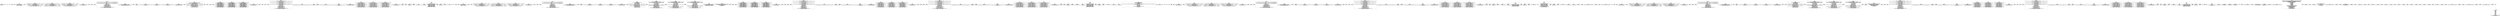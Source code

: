 digraph graphname {
n49779 [shape=box,label="(49779)\nimage.dirty = true\nimage.version ++"];
n49778 [shape=box,label="(49778)"];
n49777 [shape=box,label="(49777)"];
n49776 [shape=box,label="(49776)"];
n49775 [shape=box,label="(49775)\nLoops: 7"];
n49774 [shape=box,label="(49774)\nLoops: 7"];
n49773 [shape=box,label="(49773)\nLoops: 8, 7\nsourcePosition = sourcePosition + 4\ndestPosition = destPosition + 4\nalphaPosition = alphaPosition + 4"];
n49772 [shape=box,label="(49772)\nLoops: 8, 7"];
n49771 [shape=box,label="(49771)\nLoops: 8, 7\ncast destData[destPosition] = cast cast cast cast cast cast cast sourcePixel >>> 8 & cast 255\nvar tmp = destPosition + 1\ncast destData[tmp] = cast cast cast cast cast cast cast sourcePixel >>> 16 & cast 255\nvar tmp = destPosition + 2\ncast destData[tmp] = cast cast cast cast cast cast cast sourcePixel >>> 24 & cast 255\nvar tmp = destPosition + 3\ncast destData[tmp] = cast cast cast cast cast sourcePixel & cast 255"];
n49770 [shape=box,label="(49770)\nLoops: 8, 7\ncast destData[destPosition] = cast cast cast cast cast sourcePixel & cast 255\nvar tmp = destPosition + 1\ncast destData[tmp] = cast cast cast cast cast cast cast sourcePixel >>> 24 & cast 255\nvar tmp = destPosition + 2\ncast destData[tmp] = cast cast cast cast cast cast cast sourcePixel >>> 16 & cast 255\nvar tmp = destPosition + 3\ncast destData[tmp] = cast cast cast cast cast cast cast sourcePixel >>> 8 & cast 255"];
n49769 [shape=box,label="(49769)\nLoops: 8, 7\ncast destData[destPosition] = cast cast cast cast cast cast cast sourcePixel >>> 24 & cast 255\nvar tmp = destPosition + 1\ncast destData[tmp] = cast cast cast cast cast cast cast sourcePixel >>> 16 & cast 255\nvar tmp = destPosition + 2\ncast destData[tmp] = cast cast cast cast cast cast cast sourcePixel >>> 8 & cast 255\nvar tmp = destPosition + 3\ncast destData[tmp] = cast cast cast cast cast sourcePixel & cast 255"];
n49768 [shape=box,label="(49768)\nLoops: 8, 7\nvar destFormat = @:exhaustive destFormat\n@:cond-branch destFormat"];
n49767 [shape=box,label="(49767)\nLoops: 8, 7"];
n49766 [shape=box,label="(49766)\nLoops: 8, 7"];
n49765 [shape=box,label="(49765)\nLoops: 8, 7"];
n49764 [shape=box,label="(49764)\nLoops: 8, 7\nvar r = (cast cast cast cast cast cast cast cast sourcePixel >>> 24 & cast 255) * lime.math._RGBA.RGBA_Impl_.a16\nvar r = r >> 16\nvar g = (cast cast cast cast cast cast cast cast sourcePixel >>> 16 & cast 255) * lime.math._RGBA.RGBA_Impl_.a16\nvar g = g >> 16\nvar b = (cast cast cast cast cast cast cast cast sourcePixel >>> 8 & cast 255) * lime.math._RGBA.RGBA_Impl_.a16\nvar b = b >> 16\nvar sourcePixel = r & 255\nvar sourcePixel = sourcePixel << 24\nvar sourcePixel = g & 255\nvar sourcePixel = sourcePixel << 16\nvar sourcePixel = sourcePixel | sourcePixel\nvar sourcePixel = b & 255\nvar sourcePixel = sourcePixel << 8\nvar sourcePixel = sourcePixel | sourcePixel\nvar sourcePixel = cast cast cast cast cast cast sourcePixel & cast 255 & 255\nsourcePixel = sourcePixel | sourcePixel"];
n49763 [shape=box,label="(49763)\nLoops: 8, 7\nvar this = lime.math._RGBA.RGBA_Impl_.__alpha16\nvar tmp = cast this[cast cast cast cast cast cast sourcePixel & cast 255]\nlime.math._RGBA.RGBA_Impl_.a16 = tmp"];
n49762 [shape=box,label="(49762)\nLoops: 8, 7"];
n49761 [shape=box,label="(49761)\nLoops: 8, 7\nsourcePixel = 0"];
n49760 [shape=box,label="(49760)\nLoops: 8, 7\nvar tmp = (cast cast cast cast cast cast sourcePixel & cast 255) != 255\n@:cond-branch tmp"];
n49759 [shape=box,label="(49759)\nLoops: 8, 7\nvar tmp = cast cast cast sourcePixel != 0\n@:cond-branch tmp"];
n49758 [shape=box,label="(49758)\nLoops: 8, 7\nvar tmp = (cast cast cast cast cast cast sourcePixel & cast 255) == 0\n@:cond-branch tmp"];
n49757 [shape=box,label="(49757)\nLoops: 8, 7\nvar destPremultiplied = destPremultiplied\n@:cond-branch destPremultiplied"];
n49756 [shape=box,label="(49756)\nLoops: 8, 7"];
n49755 [shape=box,label="(49755)\nLoops: 8, 7\nvar value = (cast cast cast cast alphaPixel & cast 255) / 255\nvar value = (cast cast cast cast sourcePixel & cast 255) * value\nvar value = Math.round(value)\nvar sourcePixel = cast cast cast cast cast cast cast sourcePixel >>> 24 & cast 255 & 255\nvar sourcePixel = sourcePixel << 24\nvar sourcePixel = cast cast cast cast cast cast cast sourcePixel >>> 16 & cast 255 & 255\nvar sourcePixel = sourcePixel << 16\nvar sourcePixel = sourcePixel | sourcePixel\nvar sourcePixel = cast cast cast cast cast cast cast sourcePixel >>> 8 & cast 255 & 255\nvar sourcePixel = sourcePixel << 8\nvar sourcePixel = sourcePixel | sourcePixel\nvar sourcePixel = value & 255\nsourcePixel = sourcePixel | sourcePixel"];
n49754 [shape=box,label="(49754)\nLoops: 8, 7"];
n49753 [shape=box,label="(49753)\nLoops: 8, 7"];
n49752 [shape=box,label="(49752)\nLoops: 8, 7"];
n49751 [shape=box,label="(49751)\nLoops: 8, 7"];
n49750 [shape=box,label="(49750)\nLoops: 8, 7\nvar alphaPixel = alphaPosition + 2\nvar alphaPixel = cast cast alphaData[alphaPixel] & 255\nvar alphaPixel = alphaPixel << 24\nvar alphaPixel = alphaPosition + 1\nvar alphaPixel = cast cast alphaData[alphaPixel] & 255\nvar alphaPixel = alphaPixel << 16\nvar alphaPixel = alphaPixel | alphaPixel\nvar alphaPixel = cast cast alphaData[alphaPosition] & 255\nvar alphaPixel = alphaPixel << 8\nvar alphaPixel = alphaPixel | alphaPixel\nvar alphaPixel = alphaPosition + 3\nvar alphaPixel = cast cast alphaData[alphaPixel] & 255\nalphaPixel = alphaPixel | alphaPixel"];
n49749 [shape=box,label="(49749)\nLoops: 8, 7\nvar alphaPixel = alphaPosition + 1\nvar alphaPixel = cast cast alphaData[alphaPixel] & 255\nvar alphaPixel = alphaPixel << 24\nvar alphaPixel = alphaPosition + 2\nvar alphaPixel = cast cast alphaData[alphaPixel] & 255\nvar alphaPixel = alphaPixel << 16\nvar alphaPixel = alphaPixel | alphaPixel\nvar alphaPixel = alphaPosition + 3\nvar alphaPixel = cast cast alphaData[alphaPixel] & 255\nvar alphaPixel = alphaPixel << 8\nvar alphaPixel = alphaPixel | alphaPixel\nvar alphaPixel = cast cast alphaData[alphaPosition] & 255\nalphaPixel = alphaPixel | alphaPixel"];
n49748 [shape=box,label="(49748)\nLoops: 8, 7\nvar alphaPixel = cast cast alphaData[alphaPosition] & 255\nvar alphaPixel = alphaPixel << 24\nvar alphaPixel = alphaPosition + 1\nvar alphaPixel = cast cast alphaData[alphaPixel] & 255\nvar alphaPixel = alphaPixel << 16\nvar alphaPixel = alphaPixel | alphaPixel\nvar alphaPixel = alphaPosition + 2\nvar alphaPixel = cast cast alphaData[alphaPixel] & 255\nvar alphaPixel = alphaPixel << 8\nvar alphaPixel = alphaPixel | alphaPixel\nvar alphaPixel = alphaPosition + 3\nvar alphaPixel = cast cast alphaData[alphaPixel] & 255\nalphaPixel = alphaPixel | alphaPixel"];
n49747 [shape=box,label="(49747)\nLoops: 8, 7\nvar alphaFormat = @:exhaustive alphaFormat\n@:cond-branch alphaFormat"];
n49746 [shape=box,label="(49746)\nLoops: 8, 7"];
n49745 [shape=box,label="(49745)\nLoops: 8, 7"];
n49744 [shape=box,label="(49744)\nLoops: 8, 7"];
n49743 [shape=box,label="(49743)\nLoops: 8, 7"];
n49742 [shape=box,label="(49742)\nLoops: 8, 7\nvar this = lime.math._RGBA.RGBA_Impl_.__clamp\nvar idx = (cast cast cast cast cast cast cast cast sourcePixel >>> 24 & cast 255) * lime.math._RGBA.RGBA_Impl_.unmult\nvar idx = Math.round(idx)\nvar r = cast this[idx]\nvar this = lime.math._RGBA.RGBA_Impl_.__clamp\nvar idx = (cast cast cast cast cast cast cast cast sourcePixel >>> 16 & cast 255) * lime.math._RGBA.RGBA_Impl_.unmult\nvar idx = Math.round(idx)\nvar g = cast this[idx]\nvar this = lime.math._RGBA.RGBA_Impl_.__clamp\nvar idx = (cast cast cast cast cast cast cast cast sourcePixel >>> 8 & cast 255) * lime.math._RGBA.RGBA_Impl_.unmult\nvar idx = Math.round(idx)\nvar b = cast this[idx]\nvar sourcePixel = r & 255\nvar sourcePixel = sourcePixel << 24\nvar sourcePixel = g & 255\nvar sourcePixel = sourcePixel << 16\nvar sourcePixel = sourcePixel | sourcePixel\nvar sourcePixel = b & 255\nvar sourcePixel = sourcePixel << 8\nvar sourcePixel = sourcePixel | sourcePixel\nvar sourcePixel = cast cast cast cast cast cast sourcePixel & cast 255 & 255\nsourcePixel = sourcePixel | sourcePixel"];
n49741 [shape=box,label="(49741)\nLoops: 8, 7\nlime.math._RGBA.RGBA_Impl_.unmult = 255.0 / (cast cast cast cast cast cast sourcePixel & cast 255)"];
n49740 [shape=box,label="(49740)\nLoops: 8, 7\n@:cond-branch tmp"];
n49739 [shape=box,label="(49739)\nLoops: 8, 7\ntmp = false"];
n49738 [shape=box,label="(49738)\nLoops: 8, 7\ntmp = (cast cast cast cast cast cast sourcePixel & cast 255) != 255"];
n49737 [shape=box,label="(49737)\nLoops: 8, 7\nvar tmp\nvar tmp = (cast cast cast cast cast cast sourcePixel & cast 255) != 0\n@:cond-branch tmp"];
n49736 [shape=box,label="(49736)\nLoops: 8, 7\nvar sourcePremultiplied = sourcePremultiplied\n@:cond-branch sourcePremultiplied"];
n49735 [shape=box,label="(49735)\nLoops: 8, 7\nvar sourcePixel = sourcePosition + 2\nvar sourcePixel = cast cast sourceData[sourcePixel] & 255\nvar sourcePixel = sourcePixel << 24\nvar sourcePixel = sourcePosition + 1\nvar sourcePixel = cast cast sourceData[sourcePixel] & 255\nvar sourcePixel = sourcePixel << 16\nvar sourcePixel = sourcePixel | sourcePixel\nvar sourcePixel = cast cast sourceData[sourcePosition] & 255\nvar sourcePixel = sourcePixel << 8\nvar sourcePixel = sourcePixel | sourcePixel\nvar sourcePixel = sourcePosition + 3\nvar sourcePixel = cast cast sourceData[sourcePixel] & 255\nsourcePixel = sourcePixel | sourcePixel"];
n49734 [shape=box,label="(49734)\nLoops: 8, 7\nvar sourcePixel = sourcePosition + 1\nvar sourcePixel = cast cast sourceData[sourcePixel] & 255\nvar sourcePixel = sourcePixel << 24\nvar sourcePixel = sourcePosition + 2\nvar sourcePixel = cast cast sourceData[sourcePixel] & 255\nvar sourcePixel = sourcePixel << 16\nvar sourcePixel = sourcePixel | sourcePixel\nvar sourcePixel = sourcePosition + 3\nvar sourcePixel = cast cast sourceData[sourcePixel] & 255\nvar sourcePixel = sourcePixel << 8\nvar sourcePixel = sourcePixel | sourcePixel\nvar sourcePixel = cast cast sourceData[sourcePosition] & 255\nsourcePixel = sourcePixel | sourcePixel"];
n49733 [shape=box,label="(49733)\nLoops: 8, 7\nvar sourcePixel = cast cast sourceData[sourcePosition] & 255\nvar sourcePixel = sourcePixel << 24\nvar sourcePixel = sourcePosition + 1\nvar sourcePixel = cast cast sourceData[sourcePixel] & 255\nvar sourcePixel = sourcePixel << 16\nvar sourcePixel = sourcePixel | sourcePixel\nvar sourcePixel = sourcePosition + 2\nvar sourcePixel = cast cast sourceData[sourcePixel] & 255\nvar sourcePixel = sourcePixel << 8\nvar sourcePixel = sourcePixel | sourcePixel\nvar sourcePixel = sourcePosition + 3\nvar sourcePixel = cast cast sourceData[sourcePixel] & 255\nsourcePixel = sourcePixel | sourcePixel"];
n49732 [shape=box,label="(49732)\nLoops: 8, 7\nvar sourceFormat = @:exhaustive sourceFormat\n@:cond-branch sourceFormat"];
n49731 [shape=box,label="(49731)\nLoops: 8, 7\n`3 = `3 + 1\nvar x = `3 - 1"];
n49730 [shape=box,label="(49730)\nLoops: 8, 7\nbreak"];
n49729 [shape=box,label="(49729)\nLoops: 8, 7\nvar tmp = ! ((`3 < `2))\n@:cond-branch tmp"];
n49728 [shape=box,label="<loop-head>
(49728)\nLoops: 8, 7"];
n49727 [shape=box,label="(49727)\nLoops: 7\nwhile ((true)) @:block 49729"];
n49726 [shape=box,label="(49726)\nLoops: 7\nvar `3 = 0\nvar `2 = destView.width"];
n49725 [shape=box,label="(49725)\nLoops: 7\n`1 = `1 + 1\nvar y = `1 - 1\nvar sourceView = sourceView.byteOffset\nvar sourcePosition = sourceView.stride * y\nsourcePosition = sourceView + sourcePosition\nvar destView = destView.byteOffset\nvar destPosition = destView.stride * y\ndestPosition = destView + destPosition\nvar alphaView = alphaView.byteOffset\nvar alphaPosition = alphaView.stride * y\nalphaPosition = alphaView + alphaPosition"];
n49724 [shape=box,label="(49724)\nLoops: 7\nbreak"];
n49723 [shape=box,label="(49723)\nLoops: 7\nvar tmp = ! ((`1 < `))\n@:cond-branch tmp"];
n49722 [shape=box,label="<loop-head>
(49722)\nLoops: 7"];
n49721 [shape=box,label="(49721)\nwhile ((true)) @:block 49723"];
n49720 [shape=box,label="(49720)"];
n49719 [shape=box,label="(49719)\nLoops: 5"];
n49718 [shape=box,label="(49718)\nLoops: 5"];
n49717 [shape=box,label="(49717)\nLoops: 6, 5\nsourcePosition = sourcePosition + 4\ndestPosition = destPosition + 4\nalphaPosition = alphaPosition + 4"];
n49716 [shape=box,label="(49716)\nLoops: 6, 5"];
n49715 [shape=box,label="(49715)\nLoops: 6, 5"];
n49714 [shape=box,label="(49714)\nLoops: 6, 5\ncast destData[destPosition] = cast cast cast cast cast cast cast destPixel >>> 8 & cast 255\nvar tmp = destPosition + 1\ncast destData[tmp] = cast cast cast cast cast cast cast destPixel >>> 16 & cast 255\nvar tmp = destPosition + 2\ncast destData[tmp] = cast cast cast cast cast cast cast destPixel >>> 24 & cast 255\nvar tmp = destPosition + 3\ncast destData[tmp] = cast cast cast cast cast destPixel & cast 255"];
n49713 [shape=box,label="(49713)\nLoops: 6, 5\ncast destData[destPosition] = cast cast cast cast cast destPixel & cast 255\nvar tmp = destPosition + 1\ncast destData[tmp] = cast cast cast cast cast cast cast destPixel >>> 24 & cast 255\nvar tmp = destPosition + 2\ncast destData[tmp] = cast cast cast cast cast cast cast destPixel >>> 16 & cast 255\nvar tmp = destPosition + 3\ncast destData[tmp] = cast cast cast cast cast cast cast destPixel >>> 8 & cast 255"];
n49712 [shape=box,label="(49712)\nLoops: 6, 5\ncast destData[destPosition] = cast cast cast cast cast cast cast destPixel >>> 24 & cast 255\nvar tmp = destPosition + 1\ncast destData[tmp] = cast cast cast cast cast cast cast destPixel >>> 16 & cast 255\nvar tmp = destPosition + 2\ncast destData[tmp] = cast cast cast cast cast cast cast destPixel >>> 8 & cast 255\nvar tmp = destPosition + 3\ncast destData[tmp] = cast cast cast cast cast destPixel & cast 255"];
n49711 [shape=box,label="(49711)\nLoops: 6, 5\nvar destFormat = @:exhaustive destFormat\n@:cond-branch destFormat"];
n49710 [shape=box,label="(49710)\nLoops: 6, 5"];
n49709 [shape=box,label="(49709)\nLoops: 6, 5"];
n49708 [shape=box,label="(49708)\nLoops: 6, 5"];
n49707 [shape=box,label="(49707)\nLoops: 6, 5\nvar r = (cast cast cast cast cast cast cast cast destPixel >>> 24 & cast 255) * lime.math._RGBA.RGBA_Impl_.a16\nvar r = r >> 16\nvar g = (cast cast cast cast cast cast cast cast destPixel >>> 16 & cast 255) * lime.math._RGBA.RGBA_Impl_.a16\nvar g = g >> 16\nvar b = (cast cast cast cast cast cast cast cast destPixel >>> 8 & cast 255) * lime.math._RGBA.RGBA_Impl_.a16\nvar b = b >> 16\nvar destPixel = r & 255\nvar destPixel = destPixel << 24\nvar destPixel = g & 255\nvar destPixel = destPixel << 16\nvar destPixel = destPixel | destPixel\nvar destPixel = b & 255\nvar destPixel = destPixel << 8\nvar destPixel = destPixel | destPixel\nvar destPixel = cast cast cast cast cast cast destPixel & cast 255 & 255\ndestPixel = destPixel | destPixel"];
n49706 [shape=box,label="(49706)\nLoops: 6, 5\nvar this = lime.math._RGBA.RGBA_Impl_.__alpha16\nvar tmp = cast this[cast cast cast cast cast cast destPixel & cast 255]\nlime.math._RGBA.RGBA_Impl_.a16 = tmp"];
n49705 [shape=box,label="(49705)\nLoops: 6, 5"];
n49704 [shape=box,label="(49704)\nLoops: 6, 5\ndestPixel = 0"];
n49703 [shape=box,label="(49703)\nLoops: 6, 5\nvar tmp = (cast cast cast cast cast cast destPixel & cast 255) != 255\n@:cond-branch tmp"];
n49702 [shape=box,label="(49702)\nLoops: 6, 5\nvar tmp = cast cast cast destPixel != 0\n@:cond-branch tmp"];
n49701 [shape=box,label="(49701)\nLoops: 6, 5\nvar tmp = (cast cast cast cast cast cast destPixel & cast 255) == 0\n@:cond-branch tmp"];
n49700 [shape=box,label="(49700)\nLoops: 6, 5\nvar destPremultiplied = destPremultiplied\n@:cond-branch destPremultiplied"];
n49699 [shape=box,label="(49699)\nLoops: 6, 5"];
n49698 [shape=box,label="(49698)\nLoops: 6, 5\nvar this = lime.math._RGBA.RGBA_Impl_.__clamp\nvar idx = blendAlpha * 255.0\nvar idx = Math.round(idx)\nvar value = cast this[idx]\nvar destPixel = cast cast cast cast cast cast cast destPixel >>> 24 & cast 255 & 255\nvar destPixel = destPixel << 24\nvar destPixel = cast cast cast cast cast cast cast destPixel >>> 16 & cast 255 & 255\nvar destPixel = destPixel << 16\nvar destPixel = destPixel | destPixel\nvar destPixel = cast cast cast cast cast cast cast destPixel >>> 8 & cast 255 & 255\nvar destPixel = destPixel << 8\nvar destPixel = destPixel | destPixel\nvar destPixel = value & 255\ndestPixel = destPixel | destPixel"];
n49697 [shape=box,label="(49697)\nLoops: 6, 5"];
n49696 [shape=box,label="(49696)\nLoops: 6, 5\nvar this = lime.math._RGBA.RGBA_Impl_.__clamp\nvar idx = (cast cast cast cast cast cast sourcePixel >>> 8 & cast 255) * sourceAlpha\nvar idx = (cast cast cast cast cast cast destPixel >>> 8 & cast 255) * destAlpha\nvar idx = idx * oneMinusSourceAlpha\nvar idx = idx + idx\nvar idx = idx / blendAlpha\nvar idx = Math.round(idx)\nvar value = cast this[idx]\nvar destPixel = cast cast cast cast cast cast cast destPixel >>> 24 & cast 255 & 255\nvar destPixel = destPixel << 24\nvar destPixel = cast cast cast cast cast cast cast destPixel >>> 16 & cast 255 & 255\nvar destPixel = destPixel << 16\nvar destPixel = destPixel | destPixel\nvar destPixel = value & 255\nvar destPixel = destPixel << 8\nvar destPixel = destPixel | destPixel\nvar destPixel = cast cast cast cast cast destPixel & cast 255 & 255\ndestPixel = destPixel | destPixel"];
n49695 [shape=box,label="(49695)\nLoops: 6, 5"];
n49694 [shape=box,label="(49694)\nLoops: 6, 5\nvar this = lime.math._RGBA.RGBA_Impl_.__clamp\nvar idx = (cast cast cast cast cast cast sourcePixel >>> 16 & cast 255) * sourceAlpha\nvar idx = (cast cast cast cast cast cast destPixel >>> 16 & cast 255) * destAlpha\nvar idx = idx * oneMinusSourceAlpha\nvar idx = idx + idx\nvar idx = idx / blendAlpha\nvar idx = Math.round(idx)\nvar value = cast this[idx]\nvar destPixel = cast cast cast cast cast cast cast destPixel >>> 24 & cast 255 & 255\nvar destPixel = destPixel << 24\nvar destPixel = value & 255\nvar destPixel = destPixel << 16\nvar destPixel = destPixel | destPixel\nvar destPixel = cast cast cast cast cast cast cast destPixel >>> 8 & cast 255 & 255\nvar destPixel = destPixel << 8\nvar destPixel = destPixel | destPixel\nvar destPixel = cast cast cast cast cast destPixel & cast 255 & 255\ndestPixel = destPixel | destPixel"];
n49693 [shape=box,label="(49693)\nLoops: 6, 5"];
n49692 [shape=box,label="(49692)\nLoops: 6, 5\nvar this = lime.math._RGBA.RGBA_Impl_.__clamp\nvar idx = (cast cast cast cast cast cast sourcePixel >>> 24 & cast 255) * sourceAlpha\nvar idx = (cast cast cast cast cast cast destPixel >>> 24 & cast 255) * destAlpha\nvar idx = idx * oneMinusSourceAlpha\nvar idx = idx + idx\nvar idx = idx / blendAlpha\nvar idx = Math.round(idx)\nvar value = cast this[idx]\nvar destPixel = value & 255\nvar destPixel = destPixel << 24\nvar destPixel = cast cast cast cast cast cast cast destPixel >>> 16 & cast 255 & 255\nvar destPixel = destPixel << 16\nvar destPixel = destPixel | destPixel\nvar destPixel = cast cast cast cast cast cast cast destPixel >>> 8 & cast 255 & 255\nvar destPixel = destPixel << 8\nvar destPixel = destPixel | destPixel\nvar destPixel = cast cast cast cast cast destPixel & cast 255 & 255\ndestPixel = destPixel | destPixel"];
n49691 [shape=box,label="(49691)\nLoops: 6, 5\ndestAlpha = (cast cast cast cast destPixel & cast 255) / 255.0\noneMinusSourceAlpha = 1 - sourceAlpha\nvar blendAlpha = destAlpha * oneMinusSourceAlpha\nblendAlpha = sourceAlpha + blendAlpha"];
n49690 [shape=box,label="(49690)\nLoops: 6, 5\nvar sourceAlpha = (cast cast cast cast alphaPixel & cast 255) / 255.0\nvar sourceAlpha = (cast cast cast cast sourcePixel & cast 255) / 255.0\nsourceAlpha = sourceAlpha * sourceAlpha\nvar tmp = sourceAlpha > 0\n@:cond-branch tmp"];
n49689 [shape=box,label="(49689)\nLoops: 6, 5"];
n49688 [shape=box,label="(49688)\nLoops: 6, 5"];
n49687 [shape=box,label="(49687)\nLoops: 6, 5"];
n49686 [shape=box,label="(49686)\nLoops: 6, 5\nvar alphaPixel = alphaPosition + 2\nvar alphaPixel = cast cast alphaData[alphaPixel] & 255\nvar alphaPixel = alphaPixel << 24\nvar alphaPixel = alphaPosition + 1\nvar alphaPixel = cast cast alphaData[alphaPixel] & 255\nvar alphaPixel = alphaPixel << 16\nvar alphaPixel = alphaPixel | alphaPixel\nvar alphaPixel = cast cast alphaData[alphaPosition] & 255\nvar alphaPixel = alphaPixel << 8\nvar alphaPixel = alphaPixel | alphaPixel\nvar alphaPixel = alphaPosition + 3\nvar alphaPixel = cast cast alphaData[alphaPixel] & 255\nalphaPixel = alphaPixel | alphaPixel"];
n49685 [shape=box,label="(49685)\nLoops: 6, 5\nvar alphaPixel = alphaPosition + 1\nvar alphaPixel = cast cast alphaData[alphaPixel] & 255\nvar alphaPixel = alphaPixel << 24\nvar alphaPixel = alphaPosition + 2\nvar alphaPixel = cast cast alphaData[alphaPixel] & 255\nvar alphaPixel = alphaPixel << 16\nvar alphaPixel = alphaPixel | alphaPixel\nvar alphaPixel = alphaPosition + 3\nvar alphaPixel = cast cast alphaData[alphaPixel] & 255\nvar alphaPixel = alphaPixel << 8\nvar alphaPixel = alphaPixel | alphaPixel\nvar alphaPixel = cast cast alphaData[alphaPosition] & 255\nalphaPixel = alphaPixel | alphaPixel"];
n49684 [shape=box,label="(49684)\nLoops: 6, 5\nvar alphaPixel = cast cast alphaData[alphaPosition] & 255\nvar alphaPixel = alphaPixel << 24\nvar alphaPixel = alphaPosition + 1\nvar alphaPixel = cast cast alphaData[alphaPixel] & 255\nvar alphaPixel = alphaPixel << 16\nvar alphaPixel = alphaPixel | alphaPixel\nvar alphaPixel = alphaPosition + 2\nvar alphaPixel = cast cast alphaData[alphaPixel] & 255\nvar alphaPixel = alphaPixel << 8\nvar alphaPixel = alphaPixel | alphaPixel\nvar alphaPixel = alphaPosition + 3\nvar alphaPixel = cast cast alphaData[alphaPixel] & 255\nalphaPixel = alphaPixel | alphaPixel"];
n49683 [shape=box,label="(49683)\nLoops: 6, 5\nvar alphaFormat = @:exhaustive alphaFormat\n@:cond-branch alphaFormat"];
n49682 [shape=box,label="(49682)\nLoops: 6, 5"];
n49681 [shape=box,label="(49681)\nLoops: 6, 5"];
n49680 [shape=box,label="(49680)\nLoops: 6, 5"];
n49679 [shape=box,label="(49679)\nLoops: 6, 5"];
n49678 [shape=box,label="(49678)\nLoops: 6, 5\nvar this = lime.math._RGBA.RGBA_Impl_.__clamp\nvar idx = (cast cast cast cast cast cast cast cast destPixel >>> 24 & cast 255) * lime.math._RGBA.RGBA_Impl_.unmult\nvar idx = Math.round(idx)\nvar r = cast this[idx]\nvar this = lime.math._RGBA.RGBA_Impl_.__clamp\nvar idx = (cast cast cast cast cast cast cast cast destPixel >>> 16 & cast 255) * lime.math._RGBA.RGBA_Impl_.unmult\nvar idx = Math.round(idx)\nvar g = cast this[idx]\nvar this = lime.math._RGBA.RGBA_Impl_.__clamp\nvar idx = (cast cast cast cast cast cast cast cast destPixel >>> 8 & cast 255) * lime.math._RGBA.RGBA_Impl_.unmult\nvar idx = Math.round(idx)\nvar b = cast this[idx]\nvar destPixel = r & 255\nvar destPixel = destPixel << 24\nvar destPixel = g & 255\nvar destPixel = destPixel << 16\nvar destPixel = destPixel | destPixel\nvar destPixel = b & 255\nvar destPixel = destPixel << 8\nvar destPixel = destPixel | destPixel\nvar destPixel = cast cast cast cast cast cast destPixel & cast 255 & 255\ndestPixel = destPixel | destPixel"];
n49677 [shape=box,label="(49677)\nLoops: 6, 5\nlime.math._RGBA.RGBA_Impl_.unmult = 255.0 / (cast cast cast cast cast cast destPixel & cast 255)"];
n49676 [shape=box,label="(49676)\nLoops: 6, 5\n@:cond-branch tmp"];
n49675 [shape=box,label="(49675)\nLoops: 6, 5\ntmp = false"];
n49674 [shape=box,label="(49674)\nLoops: 6, 5\ntmp = (cast cast cast cast cast cast destPixel & cast 255) != 255"];
n49673 [shape=box,label="(49673)\nLoops: 6, 5\nvar tmp\nvar tmp = (cast cast cast cast cast cast destPixel & cast 255) != 0\n@:cond-branch tmp"];
n49672 [shape=box,label="(49672)\nLoops: 6, 5\nvar destPremultiplied = destPremultiplied\n@:cond-branch destPremultiplied"];
n49671 [shape=box,label="(49671)\nLoops: 6, 5\nvar destPixel = destPosition + 2\nvar destPixel = cast cast destData[destPixel] & 255\nvar destPixel = destPixel << 24\nvar destPixel = destPosition + 1\nvar destPixel = cast cast destData[destPixel] & 255\nvar destPixel = destPixel << 16\nvar destPixel = destPixel | destPixel\nvar destPixel = cast cast destData[destPosition] & 255\nvar destPixel = destPixel << 8\nvar destPixel = destPixel | destPixel\nvar destPixel = destPosition + 3\nvar destPixel = cast cast destData[destPixel] & 255\ndestPixel = destPixel | destPixel"];
n49670 [shape=box,label="(49670)\nLoops: 6, 5\nvar destPixel = destPosition + 1\nvar destPixel = cast cast destData[destPixel] & 255\nvar destPixel = destPixel << 24\nvar destPixel = destPosition + 2\nvar destPixel = cast cast destData[destPixel] & 255\nvar destPixel = destPixel << 16\nvar destPixel = destPixel | destPixel\nvar destPixel = destPosition + 3\nvar destPixel = cast cast destData[destPixel] & 255\nvar destPixel = destPixel << 8\nvar destPixel = destPixel | destPixel\nvar destPixel = cast cast destData[destPosition] & 255\ndestPixel = destPixel | destPixel"];
n49669 [shape=box,label="(49669)\nLoops: 6, 5\nvar destPixel = cast cast destData[destPosition] & 255\nvar destPixel = destPixel << 24\nvar destPixel = destPosition + 1\nvar destPixel = cast cast destData[destPixel] & 255\nvar destPixel = destPixel << 16\nvar destPixel = destPixel | destPixel\nvar destPixel = destPosition + 2\nvar destPixel = cast cast destData[destPixel] & 255\nvar destPixel = destPixel << 8\nvar destPixel = destPixel | destPixel\nvar destPixel = destPosition + 3\nvar destPixel = cast cast destData[destPixel] & 255\ndestPixel = destPixel | destPixel"];
n49668 [shape=box,label="(49668)\nLoops: 6, 5\nvar destFormat = @:exhaustive destFormat\n@:cond-branch destFormat"];
n49667 [shape=box,label="(49667)\nLoops: 6, 5"];
n49666 [shape=box,label="(49666)\nLoops: 6, 5"];
n49665 [shape=box,label="(49665)\nLoops: 6, 5"];
n49664 [shape=box,label="(49664)\nLoops: 6, 5"];
n49663 [shape=box,label="(49663)\nLoops: 6, 5\nvar this = lime.math._RGBA.RGBA_Impl_.__clamp\nvar idx = (cast cast cast cast cast cast cast cast sourcePixel >>> 24 & cast 255) * lime.math._RGBA.RGBA_Impl_.unmult\nvar idx = Math.round(idx)\nvar r = cast this[idx]\nvar this = lime.math._RGBA.RGBA_Impl_.__clamp\nvar idx = (cast cast cast cast cast cast cast cast sourcePixel >>> 16 & cast 255) * lime.math._RGBA.RGBA_Impl_.unmult\nvar idx = Math.round(idx)\nvar g = cast this[idx]\nvar this = lime.math._RGBA.RGBA_Impl_.__clamp\nvar idx = (cast cast cast cast cast cast cast cast sourcePixel >>> 8 & cast 255) * lime.math._RGBA.RGBA_Impl_.unmult\nvar idx = Math.round(idx)\nvar b = cast this[idx]\nvar sourcePixel = r & 255\nvar sourcePixel = sourcePixel << 24\nvar sourcePixel = g & 255\nvar sourcePixel = sourcePixel << 16\nvar sourcePixel = sourcePixel | sourcePixel\nvar sourcePixel = b & 255\nvar sourcePixel = sourcePixel << 8\nvar sourcePixel = sourcePixel | sourcePixel\nvar sourcePixel = cast cast cast cast cast cast sourcePixel & cast 255 & 255\nsourcePixel = sourcePixel | sourcePixel"];
n49662 [shape=box,label="(49662)\nLoops: 6, 5\nlime.math._RGBA.RGBA_Impl_.unmult = 255.0 / (cast cast cast cast cast cast sourcePixel & cast 255)"];
n49661 [shape=box,label="(49661)\nLoops: 6, 5\n@:cond-branch tmp"];
n49660 [shape=box,label="(49660)\nLoops: 6, 5\ntmp = false"];
n49659 [shape=box,label="(49659)\nLoops: 6, 5\ntmp = (cast cast cast cast cast cast sourcePixel & cast 255) != 255"];
n49658 [shape=box,label="(49658)\nLoops: 6, 5\nvar tmp\nvar tmp = (cast cast cast cast cast cast sourcePixel & cast 255) != 0\n@:cond-branch tmp"];
n49657 [shape=box,label="(49657)\nLoops: 6, 5\nvar sourcePremultiplied = sourcePremultiplied\n@:cond-branch sourcePremultiplied"];
n49656 [shape=box,label="(49656)\nLoops: 6, 5\nvar sourcePixel = sourcePosition + 2\nvar sourcePixel = cast cast sourceData[sourcePixel] & 255\nvar sourcePixel = sourcePixel << 24\nvar sourcePixel = sourcePosition + 1\nvar sourcePixel = cast cast sourceData[sourcePixel] & 255\nvar sourcePixel = sourcePixel << 16\nvar sourcePixel = sourcePixel | sourcePixel\nvar sourcePixel = cast cast sourceData[sourcePosition] & 255\nvar sourcePixel = sourcePixel << 8\nvar sourcePixel = sourcePixel | sourcePixel\nvar sourcePixel = sourcePosition + 3\nvar sourcePixel = cast cast sourceData[sourcePixel] & 255\nsourcePixel = sourcePixel | sourcePixel"];
n49655 [shape=box,label="(49655)\nLoops: 6, 5\nvar sourcePixel = sourcePosition + 1\nvar sourcePixel = cast cast sourceData[sourcePixel] & 255\nvar sourcePixel = sourcePixel << 24\nvar sourcePixel = sourcePosition + 2\nvar sourcePixel = cast cast sourceData[sourcePixel] & 255\nvar sourcePixel = sourcePixel << 16\nvar sourcePixel = sourcePixel | sourcePixel\nvar sourcePixel = sourcePosition + 3\nvar sourcePixel = cast cast sourceData[sourcePixel] & 255\nvar sourcePixel = sourcePixel << 8\nvar sourcePixel = sourcePixel | sourcePixel\nvar sourcePixel = cast cast sourceData[sourcePosition] & 255\nsourcePixel = sourcePixel | sourcePixel"];
n49654 [shape=box,label="(49654)\nLoops: 6, 5\nvar sourcePixel = cast cast sourceData[sourcePosition] & 255\nvar sourcePixel = sourcePixel << 24\nvar sourcePixel = sourcePosition + 1\nvar sourcePixel = cast cast sourceData[sourcePixel] & 255\nvar sourcePixel = sourcePixel << 16\nvar sourcePixel = sourcePixel | sourcePixel\nvar sourcePixel = sourcePosition + 2\nvar sourcePixel = cast cast sourceData[sourcePixel] & 255\nvar sourcePixel = sourcePixel << 8\nvar sourcePixel = sourcePixel | sourcePixel\nvar sourcePixel = sourcePosition + 3\nvar sourcePixel = cast cast sourceData[sourcePixel] & 255\nsourcePixel = sourcePixel | sourcePixel"];
n49653 [shape=box,label="(49653)\nLoops: 6, 5\nvar sourceFormat = @:exhaustive sourceFormat\n@:cond-branch sourceFormat"];
n49652 [shape=box,label="(49652)\nLoops: 6, 5\n`3 = `3 + 1\nvar x = `3 - 1"];
n49651 [shape=box,label="(49651)\nLoops: 6, 5\nbreak"];
n49650 [shape=box,label="(49650)\nLoops: 6, 5\nvar tmp = ! ((`3 < `2))\n@:cond-branch tmp"];
n49649 [shape=box,label="<loop-head>
(49649)\nLoops: 6, 5"];
n49648 [shape=box,label="(49648)\nLoops: 5\nwhile ((true)) @:block 49650"];
n49647 [shape=box,label="(49647)\nLoops: 5\nvar `3 = 0\nvar `2 = destView.width"];
n49646 [shape=box,label="(49646)\nLoops: 5\n`1 = `1 + 1\nvar y = `1 - 1\nvar sourceView = sourceView.byteOffset\nvar sourcePosition = sourceView.stride * y\nsourcePosition = sourceView + sourcePosition\nvar destView = destView.byteOffset\nvar destPosition = destView.stride * y\ndestPosition = destView + destPosition\nvar alphaView = alphaView.byteOffset\nvar alphaPosition = alphaView.stride * y\nalphaPosition = alphaView + alphaPosition"];
n49645 [shape=box,label="(49645)\nLoops: 5\nbreak"];
n49644 [shape=box,label="(49644)\nLoops: 5\nvar tmp = ! ((`1 < `))\n@:cond-branch tmp"];
n49643 [shape=box,label="<loop-head>
(49643)\nLoops: 5"];
n49642 [shape=box,label="(49642)\nwhile ((true)) @:block 49644"];
n49641 [shape=box,label="(49641)\nvar `1 = 0\nvar ` = destView.height"];
n49640 [shape=box,label="(49640)\nvar `1 = 0\nvar ` = destView.height"];
n49639 [shape=box,label="(49639)\nvar alphaData = alphaImage.buffer.data\nvar alphaFormat = alphaImage.buffer.format\nvar alphaPosition\nvar alphaPixel\nvar alphaView = new lime._internal.graphics._ImageDataUtil.ImageDataView(alphaImage, new lime.math.Rectangle(alphaPoint.x, alphaPoint.y, alphaImage.width, alphaImage.height))\nalphaView.offset(sourceView.x, sourceView.y)\nvar x = destPoint.x\nvar tmp = cast x | 0\nvar x = destPoint.y\nvar tmp = cast x | 0\ndestView.clip(tmp, tmp, alphaView.width, alphaView.height)\nvar blend = blend\n@:cond-branch blend"];
n49638 [shape=box,label="(49638)\nalphaPoint = new lime.math.Vector2()"];
n49637 [shape=box,label="(49637)"];
n49636 [shape=box,label="(49636)"];
n49635 [shape=box,label="(49635)"];
n49634 [shape=box,label="(49634)\nLoops: 3"];
n49633 [shape=box,label="(49633)\nLoops: 3"];
n49632 [shape=box,label="(49632)\nLoops: 4, 3\nsourcePosition = sourcePosition + 4\ndestPosition = destPosition + 4"];
n49631 [shape=box,label="(49631)\nLoops: 4, 3"];
n49630 [shape=box,label="(49630)\nLoops: 4, 3\ncast destData[destPosition] = cast cast cast cast cast cast cast sourcePixel >>> 8 & cast 255\nvar tmp = destPosition + 1\ncast destData[tmp] = cast cast cast cast cast cast cast sourcePixel >>> 16 & cast 255\nvar tmp = destPosition + 2\ncast destData[tmp] = cast cast cast cast cast cast cast sourcePixel >>> 24 & cast 255\nvar tmp = destPosition + 3\ncast destData[tmp] = cast cast cast cast cast sourcePixel & cast 255"];
n49629 [shape=box,label="(49629)\nLoops: 4, 3\ncast destData[destPosition] = cast cast cast cast cast sourcePixel & cast 255\nvar tmp = destPosition + 1\ncast destData[tmp] = cast cast cast cast cast cast cast sourcePixel >>> 24 & cast 255\nvar tmp = destPosition + 2\ncast destData[tmp] = cast cast cast cast cast cast cast sourcePixel >>> 16 & cast 255\nvar tmp = destPosition + 3\ncast destData[tmp] = cast cast cast cast cast cast cast sourcePixel >>> 8 & cast 255"];
n49628 [shape=box,label="(49628)\nLoops: 4, 3\ncast destData[destPosition] = cast cast cast cast cast cast cast sourcePixel >>> 24 & cast 255\nvar tmp = destPosition + 1\ncast destData[tmp] = cast cast cast cast cast cast cast sourcePixel >>> 16 & cast 255\nvar tmp = destPosition + 2\ncast destData[tmp] = cast cast cast cast cast cast cast sourcePixel >>> 8 & cast 255\nvar tmp = destPosition + 3\ncast destData[tmp] = cast cast cast cast cast sourcePixel & cast 255"];
n49627 [shape=box,label="(49627)\nLoops: 4, 3\nvar destFormat = @:exhaustive destFormat\n@:cond-branch destFormat"];
n49626 [shape=box,label="(49626)\nLoops: 4, 3"];
n49625 [shape=box,label="(49625)\nLoops: 4, 3"];
n49624 [shape=box,label="(49624)\nLoops: 4, 3"];
n49623 [shape=box,label="(49623)\nLoops: 4, 3\nvar r = (cast cast cast cast cast cast cast cast sourcePixel >>> 24 & cast 255) * lime.math._RGBA.RGBA_Impl_.a16\nvar r = r >> 16\nvar g = (cast cast cast cast cast cast cast cast sourcePixel >>> 16 & cast 255) * lime.math._RGBA.RGBA_Impl_.a16\nvar g = g >> 16\nvar b = (cast cast cast cast cast cast cast cast sourcePixel >>> 8 & cast 255) * lime.math._RGBA.RGBA_Impl_.a16\nvar b = b >> 16\nvar sourcePixel = r & 255\nvar sourcePixel = sourcePixel << 24\nvar sourcePixel = g & 255\nvar sourcePixel = sourcePixel << 16\nvar sourcePixel = sourcePixel | sourcePixel\nvar sourcePixel = b & 255\nvar sourcePixel = sourcePixel << 8\nvar sourcePixel = sourcePixel | sourcePixel\nvar sourcePixel = cast cast cast cast cast cast sourcePixel & cast 255 & 255\nsourcePixel = sourcePixel | sourcePixel"];
n49622 [shape=box,label="(49622)\nLoops: 4, 3\nvar this = lime.math._RGBA.RGBA_Impl_.__alpha16\nvar tmp = cast this[cast cast cast cast cast cast sourcePixel & cast 255]\nlime.math._RGBA.RGBA_Impl_.a16 = tmp"];
n49621 [shape=box,label="(49621)\nLoops: 4, 3"];
n49620 [shape=box,label="(49620)\nLoops: 4, 3\nsourcePixel = 0"];
n49619 [shape=box,label="(49619)\nLoops: 4, 3\nvar tmp = (cast cast cast cast cast cast sourcePixel & cast 255) != 255\n@:cond-branch tmp"];
n49618 [shape=box,label="(49618)\nLoops: 4, 3\nvar tmp = cast cast cast sourcePixel != 0\n@:cond-branch tmp"];
n49617 [shape=box,label="(49617)\nLoops: 4, 3\nvar tmp = (cast cast cast cast cast cast sourcePixel & cast 255) == 0\n@:cond-branch tmp"];
n49616 [shape=box,label="(49616)\nLoops: 4, 3\nvar destPremultiplied = destPremultiplied\n@:cond-branch destPremultiplied"];
n49615 [shape=box,label="(49615)\nLoops: 4, 3"];
n49614 [shape=box,label="(49614)\nLoops: 4, 3"];
n49613 [shape=box,label="(49613)\nLoops: 4, 3"];
n49612 [shape=box,label="(49612)\nLoops: 4, 3"];
n49611 [shape=box,label="(49611)\nLoops: 4, 3\nvar this = lime.math._RGBA.RGBA_Impl_.__clamp\nvar idx = (cast cast cast cast cast cast cast cast sourcePixel >>> 24 & cast 255) * lime.math._RGBA.RGBA_Impl_.unmult\nvar idx = Math.round(idx)\nvar r = cast this[idx]\nvar this = lime.math._RGBA.RGBA_Impl_.__clamp\nvar idx = (cast cast cast cast cast cast cast cast sourcePixel >>> 16 & cast 255) * lime.math._RGBA.RGBA_Impl_.unmult\nvar idx = Math.round(idx)\nvar g = cast this[idx]\nvar this = lime.math._RGBA.RGBA_Impl_.__clamp\nvar idx = (cast cast cast cast cast cast cast cast sourcePixel >>> 8 & cast 255) * lime.math._RGBA.RGBA_Impl_.unmult\nvar idx = Math.round(idx)\nvar b = cast this[idx]\nvar sourcePixel = r & 255\nvar sourcePixel = sourcePixel << 24\nvar sourcePixel = g & 255\nvar sourcePixel = sourcePixel << 16\nvar sourcePixel = sourcePixel | sourcePixel\nvar sourcePixel = b & 255\nvar sourcePixel = sourcePixel << 8\nvar sourcePixel = sourcePixel | sourcePixel\nvar sourcePixel = cast cast cast cast cast cast sourcePixel & cast 255 & 255\nsourcePixel = sourcePixel | sourcePixel"];
n49610 [shape=box,label="(49610)\nLoops: 4, 3\nlime.math._RGBA.RGBA_Impl_.unmult = 255.0 / (cast cast cast cast cast cast sourcePixel & cast 255)"];
n49609 [shape=box,label="(49609)\nLoops: 4, 3\n@:cond-branch tmp"];
n49608 [shape=box,label="(49608)\nLoops: 4, 3\ntmp = false"];
n49607 [shape=box,label="(49607)\nLoops: 4, 3\ntmp = (cast cast cast cast cast cast sourcePixel & cast 255) != 255"];
n49606 [shape=box,label="(49606)\nLoops: 4, 3\nvar tmp\nvar tmp = (cast cast cast cast cast cast sourcePixel & cast 255) != 0\n@:cond-branch tmp"];
n49605 [shape=box,label="(49605)\nLoops: 4, 3\nvar sourcePremultiplied = sourcePremultiplied\n@:cond-branch sourcePremultiplied"];
n49604 [shape=box,label="(49604)\nLoops: 4, 3\nvar sourcePixel = sourcePosition + 2\nvar sourcePixel = cast cast sourceData[sourcePixel] & 255\nvar sourcePixel = sourcePixel << 24\nvar sourcePixel = sourcePosition + 1\nvar sourcePixel = cast cast sourceData[sourcePixel] & 255\nvar sourcePixel = sourcePixel << 16\nvar sourcePixel = sourcePixel | sourcePixel\nvar sourcePixel = cast cast sourceData[sourcePosition] & 255\nvar sourcePixel = sourcePixel << 8\nvar sourcePixel = sourcePixel | sourcePixel\nvar sourcePixel = sourcePosition + 3\nvar sourcePixel = cast cast sourceData[sourcePixel] & 255\nsourcePixel = sourcePixel | sourcePixel"];
n49603 [shape=box,label="(49603)\nLoops: 4, 3\nvar sourcePixel = sourcePosition + 1\nvar sourcePixel = cast cast sourceData[sourcePixel] & 255\nvar sourcePixel = sourcePixel << 24\nvar sourcePixel = sourcePosition + 2\nvar sourcePixel = cast cast sourceData[sourcePixel] & 255\nvar sourcePixel = sourcePixel << 16\nvar sourcePixel = sourcePixel | sourcePixel\nvar sourcePixel = sourcePosition + 3\nvar sourcePixel = cast cast sourceData[sourcePixel] & 255\nvar sourcePixel = sourcePixel << 8\nvar sourcePixel = sourcePixel | sourcePixel\nvar sourcePixel = cast cast sourceData[sourcePosition] & 255\nsourcePixel = sourcePixel | sourcePixel"];
n49602 [shape=box,label="(49602)\nLoops: 4, 3\nvar sourcePixel = cast cast sourceData[sourcePosition] & 255\nvar sourcePixel = sourcePixel << 24\nvar sourcePixel = sourcePosition + 1\nvar sourcePixel = cast cast sourceData[sourcePixel] & 255\nvar sourcePixel = sourcePixel << 16\nvar sourcePixel = sourcePixel | sourcePixel\nvar sourcePixel = sourcePosition + 2\nvar sourcePixel = cast cast sourceData[sourcePixel] & 255\nvar sourcePixel = sourcePixel << 8\nvar sourcePixel = sourcePixel | sourcePixel\nvar sourcePixel = sourcePosition + 3\nvar sourcePixel = cast cast sourceData[sourcePixel] & 255\nsourcePixel = sourcePixel | sourcePixel"];
n49601 [shape=box,label="(49601)\nLoops: 4, 3\nvar sourceFormat = @:exhaustive sourceFormat\n@:cond-branch sourceFormat"];
n49600 [shape=box,label="(49600)\nLoops: 4, 3\n`3 = `3 + 1\nvar x = `3 - 1"];
n49599 [shape=box,label="(49599)\nLoops: 4, 3\nbreak"];
n49598 [shape=box,label="(49598)\nLoops: 4, 3\nvar tmp = ! ((`3 < `2))\n@:cond-branch tmp"];
n49597 [shape=box,label="<loop-head>
(49597)\nLoops: 4, 3"];
n49596 [shape=box,label="(49596)\nLoops: 3\nwhile ((true)) @:block 49598"];
n49595 [shape=box,label="(49595)\nLoops: 3\nvar `3 = 0\nvar `2 = destView.width"];
n49594 [shape=box,label="(49594)\nLoops: 3\n`1 = `1 + 1\nvar y = `1 - 1\nvar sourceView = sourceView.byteOffset\nvar sourcePosition = sourceView.stride * y\nsourcePosition = sourceView + sourcePosition\nvar destView = destView.byteOffset\nvar destPosition = destView.stride * y\ndestPosition = destView + destPosition"];
n49593 [shape=box,label="(49593)\nLoops: 3\nbreak"];
n49592 [shape=box,label="(49592)\nLoops: 3\nvar tmp = ! ((`1 < `))\n@:cond-branch tmp"];
n49591 [shape=box,label="<loop-head>
(49591)\nLoops: 3"];
n49590 [shape=box,label="(49590)\nwhile ((true)) @:block 49592"];
n49589 [shape=box,label="(49589)"];
n49588 [shape=box,label="(49588)\nLoops: 2\n`1 = `1 + 1\nvar y = `1 - 1\nvar sourceView = sourceView.byteOffset\nvar sourcePosition = sourceView.stride * y\nsourcePosition = sourceView + sourcePosition\nvar destView = destView.byteOffset\nvar destPosition = destView.stride * y\ndestPosition = destView + destPosition\nvar tmp = destView.width * destBytesPerPixel\nvar tmp = sourcePosition + tmp\nvar tmp = sourceData.subarray(sourcePosition, tmp)\ndestData.set(tmp, destPosition)"];
n49587 [shape=box,label="(49587)\nLoops: 2\nbreak"];
n49586 [shape=box,label="(49586)\nLoops: 2\nvar tmp = ! ((`1 < `))\n@:cond-branch tmp"];
n49585 [shape=box,label="<loop-head>
(49585)\nLoops: 2"];
n49584 [shape=box,label="(49584)\nwhile ((true)) @:block 49586"];
n49583 [shape=box,label="(49583)\nvar `1 = 0\nvar ` = destView.height"];
n49582 [shape=box,label="(49582)\nvar `1 = 0\nvar ` = destView.height"];
n49581 [shape=box,label="(49581)\n@:cond-branch tmp"];
n49580 [shape=box,label="(49580)\ntmp = false"];
n49579 [shape=box,label="(49579)\ntmp = sourceBytesPerPixel == destBytesPerPixel"];
n49578 [shape=box,label="(49578)\n@:cond-branch tmp"];
n49577 [shape=box,label="(49577)\ntmp = false"];
n49576 [shape=box,label="(49576)\ntmp = sourcePremultiplied == destPremultiplied"];
n49575 [shape=box,label="(49575)"];
n49574 [shape=box,label="(49574)\nLoops: 0"];
n49573 [shape=box,label="(49573)\nLoops: 0"];
n49572 [shape=box,label="(49572)\nLoops: 1, 0\nsourcePosition = sourcePosition + 4\ndestPosition = destPosition + 4"];
n49571 [shape=box,label="(49571)\nLoops: 1, 0"];
n49570 [shape=box,label="(49570)\nLoops: 1, 0\ncast destData[destPosition] = cast cast cast cast cast cast cast destPixel >>> 8 & cast 255\nvar tmp = destPosition + 1\ncast destData[tmp] = cast cast cast cast cast cast cast destPixel >>> 16 & cast 255\nvar tmp = destPosition + 2\ncast destData[tmp] = cast cast cast cast cast cast cast destPixel >>> 24 & cast 255\nvar tmp = destPosition + 3\ncast destData[tmp] = cast cast cast cast cast destPixel & cast 255"];
n49569 [shape=box,label="(49569)\nLoops: 1, 0\ncast destData[destPosition] = cast cast cast cast cast destPixel & cast 255\nvar tmp = destPosition + 1\ncast destData[tmp] = cast cast cast cast cast cast cast destPixel >>> 24 & cast 255\nvar tmp = destPosition + 2\ncast destData[tmp] = cast cast cast cast cast cast cast destPixel >>> 16 & cast 255\nvar tmp = destPosition + 3\ncast destData[tmp] = cast cast cast cast cast cast cast destPixel >>> 8 & cast 255"];
n49568 [shape=box,label="(49568)\nLoops: 1, 0\ncast destData[destPosition] = cast cast cast cast cast cast cast destPixel >>> 24 & cast 255\nvar tmp = destPosition + 1\ncast destData[tmp] = cast cast cast cast cast cast cast destPixel >>> 16 & cast 255\nvar tmp = destPosition + 2\ncast destData[tmp] = cast cast cast cast cast cast cast destPixel >>> 8 & cast 255\nvar tmp = destPosition + 3\ncast destData[tmp] = cast cast cast cast cast destPixel & cast 255"];
n49567 [shape=box,label="(49567)\nLoops: 1, 0\nvar destFormat = @:exhaustive destFormat\n@:cond-branch destFormat"];
n49566 [shape=box,label="(49566)\nLoops: 1, 0"];
n49565 [shape=box,label="(49565)\nLoops: 1, 0"];
n49564 [shape=box,label="(49564)\nLoops: 1, 0"];
n49563 [shape=box,label="(49563)\nLoops: 1, 0\nvar r = (cast cast cast cast cast cast cast cast destPixel >>> 24 & cast 255) * lime.math._RGBA.RGBA_Impl_.a16\nvar r = r >> 16\nvar g = (cast cast cast cast cast cast cast cast destPixel >>> 16 & cast 255) * lime.math._RGBA.RGBA_Impl_.a16\nvar g = g >> 16\nvar b = (cast cast cast cast cast cast cast cast destPixel >>> 8 & cast 255) * lime.math._RGBA.RGBA_Impl_.a16\nvar b = b >> 16\nvar destPixel = r & 255\nvar destPixel = destPixel << 24\nvar destPixel = g & 255\nvar destPixel = destPixel << 16\nvar destPixel = destPixel | destPixel\nvar destPixel = b & 255\nvar destPixel = destPixel << 8\nvar destPixel = destPixel | destPixel\nvar destPixel = cast cast cast cast cast cast destPixel & cast 255 & 255\ndestPixel = destPixel | destPixel"];
n49562 [shape=box,label="(49562)\nLoops: 1, 0\nvar this = lime.math._RGBA.RGBA_Impl_.__alpha16\nvar tmp = cast this[cast cast cast cast cast cast destPixel & cast 255]\nlime.math._RGBA.RGBA_Impl_.a16 = tmp"];
n49561 [shape=box,label="(49561)\nLoops: 1, 0"];
n49560 [shape=box,label="(49560)\nLoops: 1, 0\ndestPixel = 0"];
n49559 [shape=box,label="(49559)\nLoops: 1, 0\nvar tmp = (cast cast cast cast cast cast destPixel & cast 255) != 255\n@:cond-branch tmp"];
n49558 [shape=box,label="(49558)\nLoops: 1, 0\nvar tmp = cast cast cast destPixel != 0\n@:cond-branch tmp"];
n49557 [shape=box,label="(49557)\nLoops: 1, 0\nvar tmp = (cast cast cast cast cast cast destPixel & cast 255) == 0\n@:cond-branch tmp"];
n49556 [shape=box,label="(49556)\nLoops: 1, 0\nvar destPremultiplied = destPremultiplied\n@:cond-branch destPremultiplied"];
n49555 [shape=box,label="(49555)\nLoops: 1, 0"];
n49554 [shape=box,label="(49554)\nLoops: 1, 0"];
n49553 [shape=box,label="(49553)\nLoops: 1, 0\nvar this = lime.math._RGBA.RGBA_Impl_.__clamp\nvar idx = blendAlpha * 255.0\nvar idx = Math.round(idx)\nvar value = cast this[idx]\nvar destPixel = cast cast cast cast cast cast cast destPixel >>> 24 & cast 255 & 255\nvar destPixel = destPixel << 24\nvar destPixel = cast cast cast cast cast cast cast destPixel >>> 16 & cast 255 & 255\nvar destPixel = destPixel << 16\nvar destPixel = destPixel | destPixel\nvar destPixel = cast cast cast cast cast cast cast destPixel >>> 8 & cast 255 & 255\nvar destPixel = destPixel << 8\nvar destPixel = destPixel | destPixel\nvar destPixel = value & 255\ndestPixel = destPixel | destPixel"];
n49552 [shape=box,label="(49552)\nLoops: 1, 0"];
n49551 [shape=box,label="(49551)\nLoops: 1, 0\nvar this = lime.math._RGBA.RGBA_Impl_.__clamp\nvar idx = (cast cast cast cast cast cast sourcePixel >>> 8 & cast 255) * sourceAlpha\nvar idx = (cast cast cast cast cast cast destPixel >>> 8 & cast 255) * destAlpha\nvar idx = idx * oneMinusSourceAlpha\nvar idx = idx + idx\nvar idx = idx / blendAlpha\nvar idx = Math.round(idx)\nvar value = cast this[idx]\nvar destPixel = cast cast cast cast cast cast cast destPixel >>> 24 & cast 255 & 255\nvar destPixel = destPixel << 24\nvar destPixel = cast cast cast cast cast cast cast destPixel >>> 16 & cast 255 & 255\nvar destPixel = destPixel << 16\nvar destPixel = destPixel | destPixel\nvar destPixel = value & 255\nvar destPixel = destPixel << 8\nvar destPixel = destPixel | destPixel\nvar destPixel = cast cast cast cast cast destPixel & cast 255 & 255\ndestPixel = destPixel | destPixel"];
n49550 [shape=box,label="(49550)\nLoops: 1, 0"];
n49549 [shape=box,label="(49549)\nLoops: 1, 0\nvar this = lime.math._RGBA.RGBA_Impl_.__clamp\nvar idx = (cast cast cast cast cast cast sourcePixel >>> 16 & cast 255) * sourceAlpha\nvar idx = (cast cast cast cast cast cast destPixel >>> 16 & cast 255) * destAlpha\nvar idx = idx * oneMinusSourceAlpha\nvar idx = idx + idx\nvar idx = idx / blendAlpha\nvar idx = Math.round(idx)\nvar value = cast this[idx]\nvar destPixel = cast cast cast cast cast cast cast destPixel >>> 24 & cast 255 & 255\nvar destPixel = destPixel << 24\nvar destPixel = value & 255\nvar destPixel = destPixel << 16\nvar destPixel = destPixel | destPixel\nvar destPixel = cast cast cast cast cast cast cast destPixel >>> 8 & cast 255 & 255\nvar destPixel = destPixel << 8\nvar destPixel = destPixel | destPixel\nvar destPixel = cast cast cast cast cast destPixel & cast 255 & 255\ndestPixel = destPixel | destPixel"];
n49548 [shape=box,label="(49548)\nLoops: 1, 0"];
n49547 [shape=box,label="(49547)\nLoops: 1, 0\nvar this = lime.math._RGBA.RGBA_Impl_.__clamp\nvar idx = (cast cast cast cast cast cast sourcePixel >>> 24 & cast 255) * sourceAlpha\nvar idx = (cast cast cast cast cast cast destPixel >>> 24 & cast 255) * destAlpha\nvar idx = idx * oneMinusSourceAlpha\nvar idx = idx + idx\nvar idx = idx / blendAlpha\nvar idx = Math.round(idx)\nvar value = cast this[idx]\nvar destPixel = value & 255\nvar destPixel = destPixel << 24\nvar destPixel = cast cast cast cast cast cast cast destPixel >>> 16 & cast 255 & 255\nvar destPixel = destPixel << 16\nvar destPixel = destPixel | destPixel\nvar destPixel = cast cast cast cast cast cast cast destPixel >>> 8 & cast 255 & 255\nvar destPixel = destPixel << 8\nvar destPixel = destPixel | destPixel\nvar destPixel = cast cast cast cast cast destPixel & cast 255 & 255\ndestPixel = destPixel | destPixel"];
n49546 [shape=box,label="(49546)\nLoops: 1, 0"];
n49545 [shape=box,label="(49545)\nLoops: 1, 0\ndestPixel = 0"];
n49544 [shape=box,label="(49544)\nLoops: 1, 0\nsourceAlpha = (cast cast cast cast sourcePixel & cast 255) / 255.0\ndestAlpha = (cast cast cast cast destPixel & cast 255) / 255.0\noneMinusSourceAlpha = 1 - sourceAlpha\nvar blendAlpha = destAlpha * oneMinusSourceAlpha\nblendAlpha = sourceAlpha + blendAlpha\nvar tmp = blendAlpha == 0\n@:cond-branch tmp"];
n49543 [shape=box,label="(49543)\nLoops: 1, 0"];
n49542 [shape=box,label="(49542)\nLoops: 1, 0"];
n49541 [shape=box,label="(49541)\nLoops: 1, 0"];
n49540 [shape=box,label="(49540)\nLoops: 1, 0\nvar this = lime.math._RGBA.RGBA_Impl_.__clamp\nvar idx = (cast cast cast cast cast cast cast cast destPixel >>> 24 & cast 255) * lime.math._RGBA.RGBA_Impl_.unmult\nvar idx = Math.round(idx)\nvar r = cast this[idx]\nvar this = lime.math._RGBA.RGBA_Impl_.__clamp\nvar idx = (cast cast cast cast cast cast cast cast destPixel >>> 16 & cast 255) * lime.math._RGBA.RGBA_Impl_.unmult\nvar idx = Math.round(idx)\nvar g = cast this[idx]\nvar this = lime.math._RGBA.RGBA_Impl_.__clamp\nvar idx = (cast cast cast cast cast cast cast cast destPixel >>> 8 & cast 255) * lime.math._RGBA.RGBA_Impl_.unmult\nvar idx = Math.round(idx)\nvar b = cast this[idx]\nvar destPixel = r & 255\nvar destPixel = destPixel << 24\nvar destPixel = g & 255\nvar destPixel = destPixel << 16\nvar destPixel = destPixel | destPixel\nvar destPixel = b & 255\nvar destPixel = destPixel << 8\nvar destPixel = destPixel | destPixel\nvar destPixel = cast cast cast cast cast cast destPixel & cast 255 & 255\ndestPixel = destPixel | destPixel"];
n49539 [shape=box,label="(49539)\nLoops: 1, 0\nlime.math._RGBA.RGBA_Impl_.unmult = 255.0 / (cast cast cast cast cast cast destPixel & cast 255)"];
n49538 [shape=box,label="(49538)\nLoops: 1, 0\n@:cond-branch tmp"];
n49537 [shape=box,label="(49537)\nLoops: 1, 0\ntmp = false"];
n49536 [shape=box,label="(49536)\nLoops: 1, 0\ntmp = (cast cast cast cast cast cast destPixel & cast 255) != 255"];
n49535 [shape=box,label="(49535)\nLoops: 1, 0\nvar tmp\nvar tmp = (cast cast cast cast cast cast destPixel & cast 255) != 0\n@:cond-branch tmp"];
n49534 [shape=box,label="(49534)\nLoops: 1, 0\nvar destPremultiplied = destPremultiplied\n@:cond-branch destPremultiplied"];
n49533 [shape=box,label="(49533)\nLoops: 1, 0\nvar destPixel = destPosition + 2\nvar destPixel = cast cast destData[destPixel] & 255\nvar destPixel = destPixel << 24\nvar destPixel = destPosition + 1\nvar destPixel = cast cast destData[destPixel] & 255\nvar destPixel = destPixel << 16\nvar destPixel = destPixel | destPixel\nvar destPixel = cast cast destData[destPosition] & 255\nvar destPixel = destPixel << 8\nvar destPixel = destPixel | destPixel\nvar destPixel = destPosition + 3\nvar destPixel = cast cast destData[destPixel] & 255\ndestPixel = destPixel | destPixel"];
n49532 [shape=box,label="(49532)\nLoops: 1, 0\nvar destPixel = destPosition + 1\nvar destPixel = cast cast destData[destPixel] & 255\nvar destPixel = destPixel << 24\nvar destPixel = destPosition + 2\nvar destPixel = cast cast destData[destPixel] & 255\nvar destPixel = destPixel << 16\nvar destPixel = destPixel | destPixel\nvar destPixel = destPosition + 3\nvar destPixel = cast cast destData[destPixel] & 255\nvar destPixel = destPixel << 8\nvar destPixel = destPixel | destPixel\nvar destPixel = cast cast destData[destPosition] & 255\ndestPixel = destPixel | destPixel"];
n49531 [shape=box,label="(49531)\nLoops: 1, 0\nvar destPixel = cast cast destData[destPosition] & 255\nvar destPixel = destPixel << 24\nvar destPixel = destPosition + 1\nvar destPixel = cast cast destData[destPixel] & 255\nvar destPixel = destPixel << 16\nvar destPixel = destPixel | destPixel\nvar destPixel = destPosition + 2\nvar destPixel = cast cast destData[destPixel] & 255\nvar destPixel = destPixel << 8\nvar destPixel = destPixel | destPixel\nvar destPixel = destPosition + 3\nvar destPixel = cast cast destData[destPixel] & 255\ndestPixel = destPixel | destPixel"];
n49530 [shape=box,label="(49530)\nLoops: 1, 0\nvar destFormat = @:exhaustive destFormat\n@:cond-branch destFormat"];
n49529 [shape=box,label="(49529)\nLoops: 1, 0"];
n49528 [shape=box,label="(49528)\nLoops: 1, 0"];
n49527 [shape=box,label="(49527)\nLoops: 1, 0"];
n49526 [shape=box,label="(49526)\nLoops: 1, 0"];
n49525 [shape=box,label="(49525)\nLoops: 1, 0\nvar this = lime.math._RGBA.RGBA_Impl_.__clamp\nvar idx = (cast cast cast cast cast cast cast cast sourcePixel >>> 24 & cast 255) * lime.math._RGBA.RGBA_Impl_.unmult\nvar idx = Math.round(idx)\nvar r = cast this[idx]\nvar this = lime.math._RGBA.RGBA_Impl_.__clamp\nvar idx = (cast cast cast cast cast cast cast cast sourcePixel >>> 16 & cast 255) * lime.math._RGBA.RGBA_Impl_.unmult\nvar idx = Math.round(idx)\nvar g = cast this[idx]\nvar this = lime.math._RGBA.RGBA_Impl_.__clamp\nvar idx = (cast cast cast cast cast cast cast cast sourcePixel >>> 8 & cast 255) * lime.math._RGBA.RGBA_Impl_.unmult\nvar idx = Math.round(idx)\nvar b = cast this[idx]\nvar sourcePixel = r & 255\nvar sourcePixel = sourcePixel << 24\nvar sourcePixel = g & 255\nvar sourcePixel = sourcePixel << 16\nvar sourcePixel = sourcePixel | sourcePixel\nvar sourcePixel = b & 255\nvar sourcePixel = sourcePixel << 8\nvar sourcePixel = sourcePixel | sourcePixel\nvar sourcePixel = cast cast cast cast cast cast sourcePixel & cast 255 & 255\nsourcePixel = sourcePixel | sourcePixel"];
n49524 [shape=box,label="(49524)\nLoops: 1, 0\nlime.math._RGBA.RGBA_Impl_.unmult = 255.0 / (cast cast cast cast cast cast sourcePixel & cast 255)"];
n49523 [shape=box,label="(49523)\nLoops: 1, 0\n@:cond-branch tmp"];
n49522 [shape=box,label="(49522)\nLoops: 1, 0\ntmp = false"];
n49521 [shape=box,label="(49521)\nLoops: 1, 0\ntmp = (cast cast cast cast cast cast sourcePixel & cast 255) != 255"];
n49520 [shape=box,label="(49520)\nLoops: 1, 0\nvar tmp\nvar tmp = (cast cast cast cast cast cast sourcePixel & cast 255) != 0\n@:cond-branch tmp"];
n49519 [shape=box,label="(49519)\nLoops: 1, 0\nvar sourcePremultiplied = sourcePremultiplied\n@:cond-branch sourcePremultiplied"];
n49518 [shape=box,label="(49518)\nLoops: 1, 0\nvar sourcePixel = sourcePosition + 2\nvar sourcePixel = cast cast sourceData[sourcePixel] & 255\nvar sourcePixel = sourcePixel << 24\nvar sourcePixel = sourcePosition + 1\nvar sourcePixel = cast cast sourceData[sourcePixel] & 255\nvar sourcePixel = sourcePixel << 16\nvar sourcePixel = sourcePixel | sourcePixel\nvar sourcePixel = cast cast sourceData[sourcePosition] & 255\nvar sourcePixel = sourcePixel << 8\nvar sourcePixel = sourcePixel | sourcePixel\nvar sourcePixel = sourcePosition + 3\nvar sourcePixel = cast cast sourceData[sourcePixel] & 255\nsourcePixel = sourcePixel | sourcePixel"];
n49517 [shape=box,label="(49517)\nLoops: 1, 0\nvar sourcePixel = sourcePosition + 1\nvar sourcePixel = cast cast sourceData[sourcePixel] & 255\nvar sourcePixel = sourcePixel << 24\nvar sourcePixel = sourcePosition + 2\nvar sourcePixel = cast cast sourceData[sourcePixel] & 255\nvar sourcePixel = sourcePixel << 16\nvar sourcePixel = sourcePixel | sourcePixel\nvar sourcePixel = sourcePosition + 3\nvar sourcePixel = cast cast sourceData[sourcePixel] & 255\nvar sourcePixel = sourcePixel << 8\nvar sourcePixel = sourcePixel | sourcePixel\nvar sourcePixel = cast cast sourceData[sourcePosition] & 255\nsourcePixel = sourcePixel | sourcePixel"];
n49516 [shape=box,label="(49516)\nLoops: 1, 0\nvar sourcePixel = cast cast sourceData[sourcePosition] & 255\nvar sourcePixel = sourcePixel << 24\nvar sourcePixel = sourcePosition + 1\nvar sourcePixel = cast cast sourceData[sourcePixel] & 255\nvar sourcePixel = sourcePixel << 16\nvar sourcePixel = sourcePixel | sourcePixel\nvar sourcePixel = sourcePosition + 2\nvar sourcePixel = cast cast sourceData[sourcePixel] & 255\nvar sourcePixel = sourcePixel << 8\nvar sourcePixel = sourcePixel | sourcePixel\nvar sourcePixel = sourcePosition + 3\nvar sourcePixel = cast cast sourceData[sourcePixel] & 255\nsourcePixel = sourcePixel | sourcePixel"];
n49515 [shape=box,label="(49515)\nLoops: 1, 0\nvar sourceFormat = @:exhaustive sourceFormat\n@:cond-branch sourceFormat"];
n49514 [shape=box,label="(49514)\nLoops: 1, 0\n`3 = `3 + 1\nvar x = `3 - 1"];
n49513 [shape=box,label="(49513)\nLoops: 1, 0\nbreak"];
n49512 [shape=box,label="(49512)\nLoops: 1, 0\nvar tmp = ! ((`3 < `2))\n@:cond-branch tmp"];
n49511 [shape=box,label="<loop-head>
(49511)\nLoops: 1, 0"];
n49510 [shape=box,label="(49510)\nLoops: 0\nwhile ((true)) @:block 49512"];
n49509 [shape=box,label="(49509)\nLoops: 0\nvar `3 = 0\nvar `2 = destView.width"];
n49508 [shape=box,label="(49508)\nLoops: 0\n`1 = `1 + 1\nvar y = `1 - 1\nvar sourceView = sourceView.byteOffset\nvar sourcePosition = sourceView.stride * y\nsourcePosition = sourceView + sourcePosition\nvar destView = destView.byteOffset\nvar destPosition = destView.stride * y\ndestPosition = destView + destPosition"];
n49507 [shape=box,label="(49507)\nLoops: 0\nbreak"];
n49506 [shape=box,label="(49506)\nLoops: 0\nvar tmp = ! ((`1 < `))\n@:cond-branch tmp"];
n49505 [shape=box,label="<loop-head>
(49505)\nLoops: 0"];
n49504 [shape=box,label="(49504)\nwhile ((true)) @:block 49506"];
n49503 [shape=box,label="(49503)\nvar tmp\nvar tmp\nvar tmp = sourceFormat == destFormat\n@:cond-branch tmp"];
n49502 [shape=box,label="(49502)\nvar `1 = 0\nvar ` = destView.height"];
n49501 [shape=box,label="(49501)\nvar tmp = alphaPoint == null\n@:cond-branch tmp"];
n49500 [shape=box,label="(49500)\nvar blend = blend\n@:cond-branch blend"];
n49499 [shape=box,label="(49499)\nvar tmp = ! useAlphaImage\n@:cond-branch tmp"];
n49498 [shape=box,label="(49498)"];
n49497 [shape=box,label="(49497)\nblend = false"];
n49496 [shape=box,label="(49496)\nblend = ! image.get_transparent()"];
n49495 [shape=box,label="(49495)\nblend = true"];
n49494 [shape=box,label="(49494)\nvar useAlphaImage = useAlphaImage\n@:cond-branch useAlphaImage"];
n49493 [shape=box,label="(49493)\nvar blend\nvar blend = ! mergeAlpha\n@:cond-branch blend"];
n49492 [shape=box,label="(49492)\nuseAlphaImage = false"];
n49491 [shape=box,label="(49491)\nuseAlphaImage = alphaImage.get_transparent()"];
n49490 [shape=box,label="(49490)\nvar sourceView = new lime._internal.graphics._ImageDataUtil.ImageDataView(sourceImage, sourceRect)\nvar destRect = new lime.math.Rectangle(destPoint.x, destPoint.y, sourceView.width, sourceView.height)\nvar destView = new lime._internal.graphics._ImageDataUtil.ImageDataView(image, destRect)\nvar sourceFormat = sourceImage.buffer.format\nvar destFormat = image.buffer.format\nvar sourcePosition\nvar destPosition\nvar sourceAlpha\nvar destAlpha\nvar oneMinusSourceAlpha\nvar blendAlpha\nvar sourcePixel\nvar destPixel\nvar sourcePremultiplied = sourceImage.buffer.premultiplied\nvar destPremultiplied = image.buffer.premultiplied\nvar x = sourceImage.buffer.bitsPerPixel / 8\nvar sourceBytesPerPixel = cast x | 0\nvar x = image.buffer.bitsPerPixel / 8\nvar destBytesPerPixel = cast x | 0\nvar useAlphaImage\nvar useAlphaImage = alphaImage != null\n@:cond-branch useAlphaImage"];
n49489 [shape=box,label="(49489)\nreturn"];
n49488 [shape=box,label="(49488)\n@:cond-branch tmp"];
n49487 [shape=box,label="(49487)\ntmp = true"];
n49486 [shape=box,label="(49486)\ntmp = destData == null"];
n49485 [shape=box,label="(49485)\nvar sourceData = sourceImage.buffer.data\nvar destData = image.buffer.data\nvar tmp\nvar tmp = ! sourceData == null\n@:cond-branch tmp"];
n49484 [shape=box,label="(49484)\nimage.buffer.data.set(sourceImage.buffer.data)"];
n49483 [shape=box,label="(49483)\n@:cond-branch tmp"];
n49482 [shape=box,label="(49482)\ntmp = false"];
n49481 [shape=box,label="(49481)\nvar tmp = image.get_format()\nvar tmp = sourceImage.get_format()\ntmp = tmp == tmp"];
n49480 [shape=box,label="(49480)\n@:cond-branch tmp"];
n49479 [shape=box,label="(49479)\ntmp = false"];
n49478 [shape=box,label="(49478)\ntmp = mergeAlpha == false"];
n49477 [shape=box,label="(49477)\n@:cond-branch tmp"];
n49476 [shape=box,label="(49476)\ntmp = false"];
n49475 [shape=box,label="(49475)\ntmp = alphaPoint == null"];
n49474 [shape=box,label="(49474)\n@:cond-branch tmp"];
n49473 [shape=box,label="(49473)\ntmp = false"];
n49472 [shape=box,label="(49472)\ntmp = alphaImage == null"];
n49471 [shape=box,label="(49471)\n@:cond-branch tmp"];
n49470 [shape=box,label="(49470)\ntmp = false"];
n49469 [shape=box,label="(49469)\ntmp = destPoint.y == 0"];
n49468 [shape=box,label="(49468)\n@:cond-branch tmp"];
n49467 [shape=box,label="(49467)\ntmp = false"];
n49466 [shape=box,label="(49466)\ntmp = destPoint.x == 0"];
n49465 [shape=box,label="(49465)\n@:cond-branch tmp"];
n49464 [shape=box,label="(49464)\ntmp = false"];
n49463 [shape=box,label="(49463)\ntmp = sourceRect.y == 0"];
n49462 [shape=box,label="(49462)\n@:cond-branch tmp"];
n49461 [shape=box,label="(49461)\ntmp = false"];
n49460 [shape=box,label="(49460)\ntmp = sourceRect.x == 0"];
n49459 [shape=box,label="(49459)\n@:cond-branch tmp"];
n49458 [shape=box,label="(49458)\ntmp = false"];
n49457 [shape=box,label="(49457)\ntmp = sourceRect.height == sourceImage.height"];
n49456 [shape=box,label="(49456)\n@:cond-branch tmp"];
n49455 [shape=box,label="(49455)\ntmp = false"];
n49454 [shape=box,label="(49454)\ntmp = sourceRect.width == sourceImage.width"];
n49453 [shape=box,label="(49453)\n@:cond-branch tmp"];
n49452 [shape=box,label="(49452)\ntmp = false"];
n49451 [shape=box,label="(49451)\ntmp = image.height == sourceImage.height"];
n49450 [shape=box,label="<function-end>
(49450)"];
n49449 [shape=box,label="<function-begin>
(49449)\nvar tmp\nvar tmp\nvar tmp\nvar tmp\nvar tmp\nvar tmp\nvar tmp\nvar tmp\nvar tmp\nvar tmp\nvar tmp\nvar tmp = image.width == sourceImage.width\n@:cond-branch tmp"];
n1 [shape=box,label="<root>
(1)"];
n1 -> n49449[label="function"];
}
